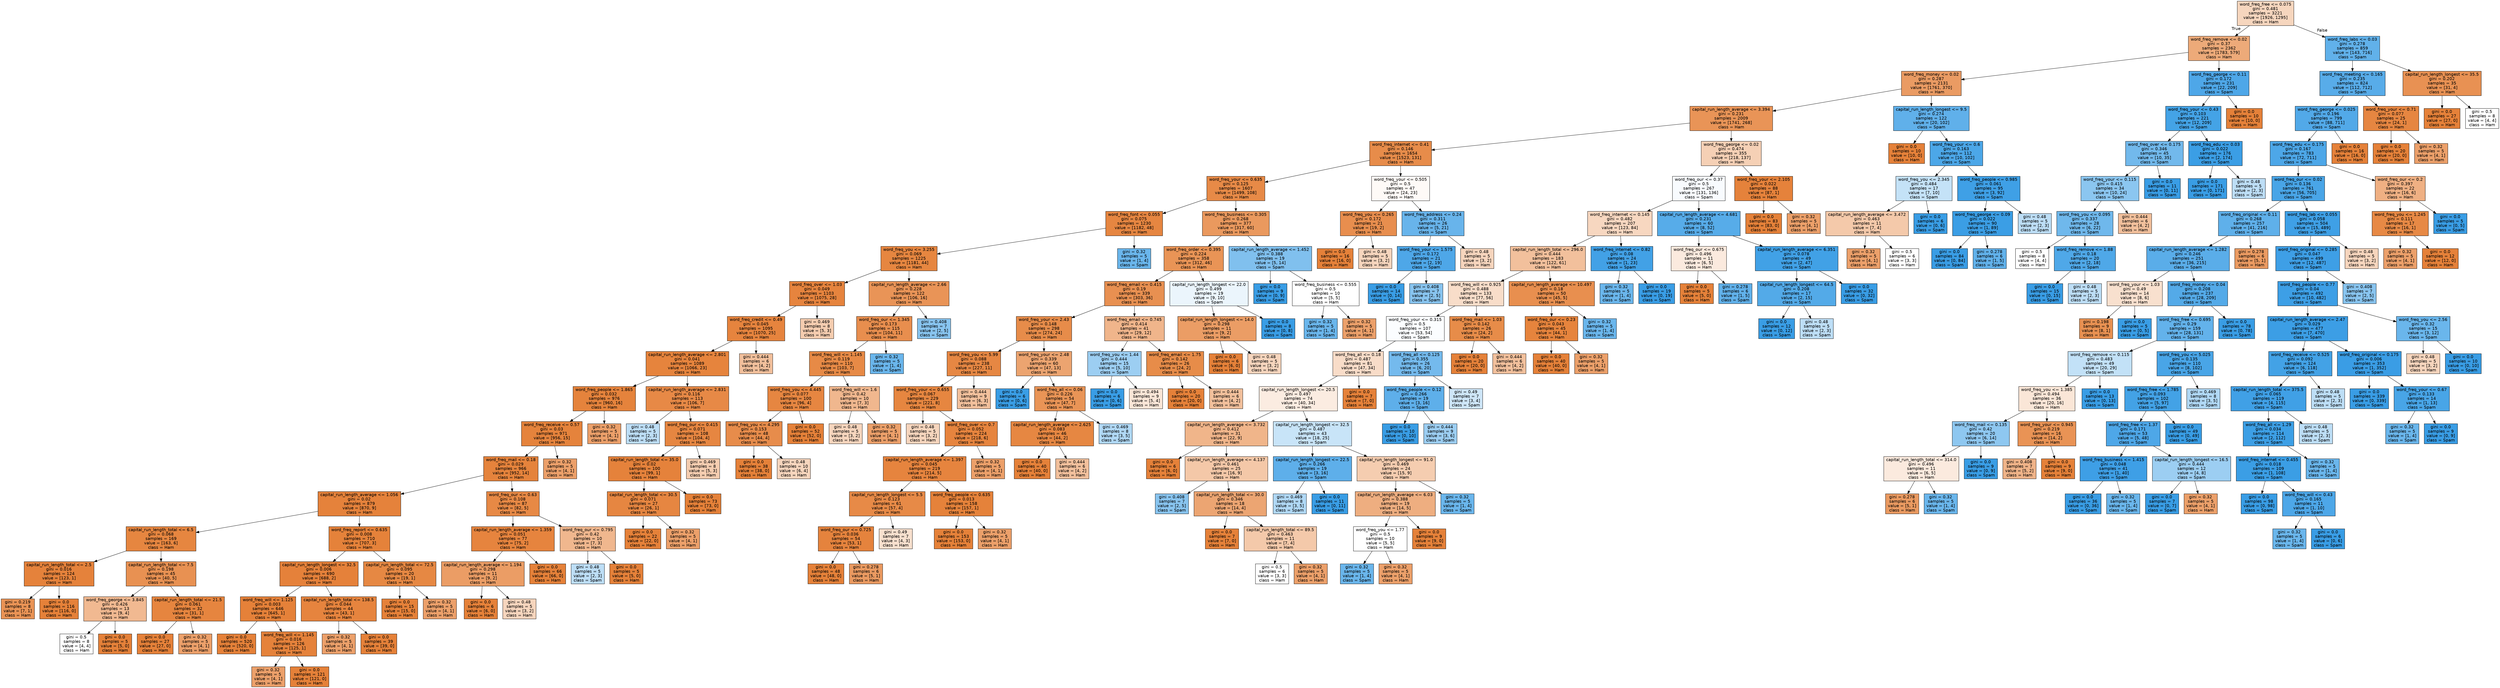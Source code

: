 digraph Tree {
node [shape=box, style="filled", color="black", fontname="helvetica"] ;
edge [fontname="helvetica"] ;
0 [label="word_freq_free <= 0.075\ngini = 0.481\nsamples = 3221\nvalue = [1926, 1295]\nclass = Ham", fillcolor="#f6d6be"] ;
1 [label="word_freq_remove <= 0.02\ngini = 0.37\nsamples = 2362\nvalue = [1783, 579]\nclass = Ham", fillcolor="#edaa79"] ;
0 -> 1 [labeldistance=2.5, labelangle=45, headlabel="True"] ;
2 [label="word_freq_money <= 0.02\ngini = 0.287\nsamples = 2131\nvalue = [1761, 370]\nclass = Ham", fillcolor="#ea9b63"] ;
1 -> 2 ;
3 [label="capital_run_length_average <= 3.394\ngini = 0.231\nsamples = 2009\nvalue = [1741, 268]\nclass = Ham", fillcolor="#e99457"] ;
2 -> 3 ;
4 [label="word_freq_internet <= 0.41\ngini = 0.146\nsamples = 1654\nvalue = [1523, 131]\nclass = Ham", fillcolor="#e78c4a"] ;
3 -> 4 ;
5 [label="word_freq_your <= 0.635\ngini = 0.125\nsamples = 1607\nvalue = [1499, 108]\nclass = Ham", fillcolor="#e78a47"] ;
4 -> 5 ;
6 [label="word_freq_font <= 0.055\ngini = 0.075\nsamples = 1230\nvalue = [1182, 48]\nclass = Ham", fillcolor="#e68641"] ;
5 -> 6 ;
7 [label="word_freq_you <= 3.255\ngini = 0.069\nsamples = 1225\nvalue = [1181, 44]\nclass = Ham", fillcolor="#e68640"] ;
6 -> 7 ;
8 [label="word_freq_over <= 1.03\ngini = 0.049\nsamples = 1103\nvalue = [1075, 28]\nclass = Ham", fillcolor="#e6843e"] ;
7 -> 8 ;
9 [label="word_freq_credit <= 0.49\ngini = 0.045\nsamples = 1095\nvalue = [1070, 25]\nclass = Ham", fillcolor="#e6843e"] ;
8 -> 9 ;
10 [label="capital_run_length_average <= 2.801\ngini = 0.041\nsamples = 1089\nvalue = [1066, 23]\nclass = Ham", fillcolor="#e6843d"] ;
9 -> 10 ;
11 [label="word_freq_people <= 1.865\ngini = 0.032\nsamples = 976\nvalue = [960, 16]\nclass = Ham", fillcolor="#e5833c"] ;
10 -> 11 ;
12 [label="word_freq_receive <= 0.57\ngini = 0.03\nsamples = 971\nvalue = [956, 15]\nclass = Ham", fillcolor="#e5833c"] ;
11 -> 12 ;
13 [label="word_freq_mail <= 0.18\ngini = 0.029\nsamples = 966\nvalue = [952, 14]\nclass = Ham", fillcolor="#e5833c"] ;
12 -> 13 ;
14 [label="capital_run_length_average <= 1.056\ngini = 0.02\nsamples = 879\nvalue = [870, 9]\nclass = Ham", fillcolor="#e5823b"] ;
13 -> 14 ;
15 [label="capital_run_length_total <= 6.5\ngini = 0.068\nsamples = 169\nvalue = [163, 6]\nclass = Ham", fillcolor="#e68640"] ;
14 -> 15 ;
16 [label="capital_run_length_total <= 2.5\ngini = 0.016\nsamples = 124\nvalue = [123, 1]\nclass = Ham", fillcolor="#e5823b"] ;
15 -> 16 ;
17 [label="gini = 0.219\nsamples = 8\nvalue = [7, 1]\nclass = Ham", fillcolor="#e99355"] ;
16 -> 17 ;
18 [label="gini = 0.0\nsamples = 116\nvalue = [116, 0]\nclass = Ham", fillcolor="#e58139"] ;
16 -> 18 ;
19 [label="capital_run_length_total <= 7.5\ngini = 0.198\nsamples = 45\nvalue = [40, 5]\nclass = Ham", fillcolor="#e89152"] ;
15 -> 19 ;
20 [label="word_freq_george <= 3.845\ngini = 0.426\nsamples = 13\nvalue = [9, 4]\nclass = Ham", fillcolor="#f1b991"] ;
19 -> 20 ;
21 [label="gini = 0.5\nsamples = 8\nvalue = [4, 4]\nclass = Ham", fillcolor="#ffffff"] ;
20 -> 21 ;
22 [label="gini = 0.0\nsamples = 5\nvalue = [5, 0]\nclass = Ham", fillcolor="#e58139"] ;
20 -> 22 ;
23 [label="capital_run_length_total <= 21.5\ngini = 0.061\nsamples = 32\nvalue = [31, 1]\nclass = Ham", fillcolor="#e6853f"] ;
19 -> 23 ;
24 [label="gini = 0.0\nsamples = 27\nvalue = [27, 0]\nclass = Ham", fillcolor="#e58139"] ;
23 -> 24 ;
25 [label="gini = 0.32\nsamples = 5\nvalue = [4, 1]\nclass = Ham", fillcolor="#eca06a"] ;
23 -> 25 ;
26 [label="word_freq_report <= 0.635\ngini = 0.008\nsamples = 710\nvalue = [707, 3]\nclass = Ham", fillcolor="#e5823a"] ;
14 -> 26 ;
27 [label="capital_run_length_longest <= 32.5\ngini = 0.006\nsamples = 690\nvalue = [688, 2]\nclass = Ham", fillcolor="#e5813a"] ;
26 -> 27 ;
28 [label="word_freq_will <= 1.125\ngini = 0.003\nsamples = 646\nvalue = [645, 1]\nclass = Ham", fillcolor="#e58139"] ;
27 -> 28 ;
29 [label="gini = 0.0\nsamples = 520\nvalue = [520, 0]\nclass = Ham", fillcolor="#e58139"] ;
28 -> 29 ;
30 [label="word_freq_will <= 1.145\ngini = 0.016\nsamples = 126\nvalue = [125, 1]\nclass = Ham", fillcolor="#e5823b"] ;
28 -> 30 ;
31 [label="gini = 0.32\nsamples = 5\nvalue = [4, 1]\nclass = Ham", fillcolor="#eca06a"] ;
30 -> 31 ;
32 [label="gini = 0.0\nsamples = 121\nvalue = [121, 0]\nclass = Ham", fillcolor="#e58139"] ;
30 -> 32 ;
33 [label="capital_run_length_total <= 138.5\ngini = 0.044\nsamples = 44\nvalue = [43, 1]\nclass = Ham", fillcolor="#e6843e"] ;
27 -> 33 ;
34 [label="gini = 0.32\nsamples = 5\nvalue = [4, 1]\nclass = Ham", fillcolor="#eca06a"] ;
33 -> 34 ;
35 [label="gini = 0.0\nsamples = 39\nvalue = [39, 0]\nclass = Ham", fillcolor="#e58139"] ;
33 -> 35 ;
36 [label="capital_run_length_total <= 72.5\ngini = 0.095\nsamples = 20\nvalue = [19, 1]\nclass = Ham", fillcolor="#e68843"] ;
26 -> 36 ;
37 [label="gini = 0.0\nsamples = 15\nvalue = [15, 0]\nclass = Ham", fillcolor="#e58139"] ;
36 -> 37 ;
38 [label="gini = 0.32\nsamples = 5\nvalue = [4, 1]\nclass = Ham", fillcolor="#eca06a"] ;
36 -> 38 ;
39 [label="word_freq_our <= 0.63\ngini = 0.108\nsamples = 87\nvalue = [82, 5]\nclass = Ham", fillcolor="#e78945"] ;
13 -> 39 ;
40 [label="capital_run_length_average <= 1.359\ngini = 0.051\nsamples = 77\nvalue = [75, 2]\nclass = Ham", fillcolor="#e6843e"] ;
39 -> 40 ;
41 [label="capital_run_length_average <= 1.194\ngini = 0.298\nsamples = 11\nvalue = [9, 2]\nclass = Ham", fillcolor="#eb9d65"] ;
40 -> 41 ;
42 [label="gini = 0.0\nsamples = 6\nvalue = [6, 0]\nclass = Ham", fillcolor="#e58139"] ;
41 -> 42 ;
43 [label="gini = 0.48\nsamples = 5\nvalue = [3, 2]\nclass = Ham", fillcolor="#f6d5bd"] ;
41 -> 43 ;
44 [label="gini = 0.0\nsamples = 66\nvalue = [66, 0]\nclass = Ham", fillcolor="#e58139"] ;
40 -> 44 ;
45 [label="word_freq_our <= 0.795\ngini = 0.42\nsamples = 10\nvalue = [7, 3]\nclass = Ham", fillcolor="#f0b78e"] ;
39 -> 45 ;
46 [label="gini = 0.48\nsamples = 5\nvalue = [2, 3]\nclass = Spam", fillcolor="#bddef6"] ;
45 -> 46 ;
47 [label="gini = 0.0\nsamples = 5\nvalue = [5, 0]\nclass = Ham", fillcolor="#e58139"] ;
45 -> 47 ;
48 [label="gini = 0.32\nsamples = 5\nvalue = [4, 1]\nclass = Ham", fillcolor="#eca06a"] ;
12 -> 48 ;
49 [label="gini = 0.32\nsamples = 5\nvalue = [4, 1]\nclass = Ham", fillcolor="#eca06a"] ;
11 -> 49 ;
50 [label="capital_run_length_average <= 2.831\ngini = 0.116\nsamples = 113\nvalue = [106, 7]\nclass = Ham", fillcolor="#e78946"] ;
10 -> 50 ;
51 [label="gini = 0.48\nsamples = 5\nvalue = [2, 3]\nclass = Spam", fillcolor="#bddef6"] ;
50 -> 51 ;
52 [label="word_freq_our <= 0.415\ngini = 0.071\nsamples = 108\nvalue = [104, 4]\nclass = Ham", fillcolor="#e68641"] ;
50 -> 52 ;
53 [label="capital_run_length_total <= 35.0\ngini = 0.02\nsamples = 100\nvalue = [99, 1]\nclass = Ham", fillcolor="#e5823b"] ;
52 -> 53 ;
54 [label="capital_run_length_total <= 30.5\ngini = 0.071\nsamples = 27\nvalue = [26, 1]\nclass = Ham", fillcolor="#e68641"] ;
53 -> 54 ;
55 [label="gini = 0.0\nsamples = 22\nvalue = [22, 0]\nclass = Ham", fillcolor="#e58139"] ;
54 -> 55 ;
56 [label="gini = 0.32\nsamples = 5\nvalue = [4, 1]\nclass = Ham", fillcolor="#eca06a"] ;
54 -> 56 ;
57 [label="gini = 0.0\nsamples = 73\nvalue = [73, 0]\nclass = Ham", fillcolor="#e58139"] ;
53 -> 57 ;
58 [label="gini = 0.469\nsamples = 8\nvalue = [5, 3]\nclass = Ham", fillcolor="#f5cdb0"] ;
52 -> 58 ;
59 [label="gini = 0.444\nsamples = 6\nvalue = [4, 2]\nclass = Ham", fillcolor="#f2c09c"] ;
9 -> 59 ;
60 [label="gini = 0.469\nsamples = 8\nvalue = [5, 3]\nclass = Ham", fillcolor="#f5cdb0"] ;
8 -> 60 ;
61 [label="capital_run_length_average <= 2.66\ngini = 0.228\nsamples = 122\nvalue = [106, 16]\nclass = Ham", fillcolor="#e99457"] ;
7 -> 61 ;
62 [label="word_freq_our <= 1.345\ngini = 0.173\nsamples = 115\nvalue = [104, 11]\nclass = Ham", fillcolor="#e88e4e"] ;
61 -> 62 ;
63 [label="word_freq_will <= 1.145\ngini = 0.119\nsamples = 110\nvalue = [103, 7]\nclass = Ham", fillcolor="#e78a46"] ;
62 -> 63 ;
64 [label="word_freq_you <= 4.445\ngini = 0.077\nsamples = 100\nvalue = [96, 4]\nclass = Ham", fillcolor="#e68641"] ;
63 -> 64 ;
65 [label="word_freq_you <= 4.295\ngini = 0.153\nsamples = 48\nvalue = [44, 4]\nclass = Ham", fillcolor="#e78c4b"] ;
64 -> 65 ;
66 [label="gini = 0.0\nsamples = 38\nvalue = [38, 0]\nclass = Ham", fillcolor="#e58139"] ;
65 -> 66 ;
67 [label="gini = 0.48\nsamples = 10\nvalue = [6, 4]\nclass = Ham", fillcolor="#f6d5bd"] ;
65 -> 67 ;
68 [label="gini = 0.0\nsamples = 52\nvalue = [52, 0]\nclass = Ham", fillcolor="#e58139"] ;
64 -> 68 ;
69 [label="word_freq_will <= 1.6\ngini = 0.42\nsamples = 10\nvalue = [7, 3]\nclass = Ham", fillcolor="#f0b78e"] ;
63 -> 69 ;
70 [label="gini = 0.48\nsamples = 5\nvalue = [3, 2]\nclass = Ham", fillcolor="#f6d5bd"] ;
69 -> 70 ;
71 [label="gini = 0.32\nsamples = 5\nvalue = [4, 1]\nclass = Ham", fillcolor="#eca06a"] ;
69 -> 71 ;
72 [label="gini = 0.32\nsamples = 5\nvalue = [1, 4]\nclass = Spam", fillcolor="#6ab6ec"] ;
62 -> 72 ;
73 [label="gini = 0.408\nsamples = 7\nvalue = [2, 5]\nclass = Spam", fillcolor="#88c4ef"] ;
61 -> 73 ;
74 [label="gini = 0.32\nsamples = 5\nvalue = [1, 4]\nclass = Spam", fillcolor="#6ab6ec"] ;
6 -> 74 ;
75 [label="word_freq_business <= 0.305\ngini = 0.268\nsamples = 377\nvalue = [317, 60]\nclass = Ham", fillcolor="#ea995e"] ;
5 -> 75 ;
76 [label="word_freq_order <= 0.395\ngini = 0.224\nsamples = 358\nvalue = [312, 46]\nclass = Ham", fillcolor="#e99456"] ;
75 -> 76 ;
77 [label="word_freq_email <= 0.415\ngini = 0.19\nsamples = 339\nvalue = [303, 36]\nclass = Ham", fillcolor="#e89051"] ;
76 -> 77 ;
78 [label="word_freq_your <= 2.43\ngini = 0.148\nsamples = 298\nvalue = [274, 24]\nclass = Ham", fillcolor="#e78c4a"] ;
77 -> 78 ;
79 [label="word_freq_you <= 5.99\ngini = 0.088\nsamples = 238\nvalue = [227, 11]\nclass = Ham", fillcolor="#e68743"] ;
78 -> 79 ;
80 [label="word_freq_your <= 0.655\ngini = 0.067\nsamples = 229\nvalue = [221, 8]\nclass = Ham", fillcolor="#e68640"] ;
79 -> 80 ;
81 [label="gini = 0.48\nsamples = 5\nvalue = [3, 2]\nclass = Ham", fillcolor="#f6d5bd"] ;
80 -> 81 ;
82 [label="word_freq_over <= 0.7\ngini = 0.052\nsamples = 224\nvalue = [218, 6]\nclass = Ham", fillcolor="#e6843e"] ;
80 -> 82 ;
83 [label="capital_run_length_average <= 1.397\ngini = 0.045\nsamples = 219\nvalue = [214, 5]\nclass = Ham", fillcolor="#e6843e"] ;
82 -> 83 ;
84 [label="capital_run_length_longest <= 5.5\ngini = 0.123\nsamples = 61\nvalue = [57, 4]\nclass = Ham", fillcolor="#e78a47"] ;
83 -> 84 ;
85 [label="word_freq_our <= 0.725\ngini = 0.036\nsamples = 54\nvalue = [53, 1]\nclass = Ham", fillcolor="#e5833d"] ;
84 -> 85 ;
86 [label="gini = 0.0\nsamples = 48\nvalue = [48, 0]\nclass = Ham", fillcolor="#e58139"] ;
85 -> 86 ;
87 [label="gini = 0.278\nsamples = 6\nvalue = [5, 1]\nclass = Ham", fillcolor="#ea9a61"] ;
85 -> 87 ;
88 [label="gini = 0.49\nsamples = 7\nvalue = [4, 3]\nclass = Ham", fillcolor="#f8e0ce"] ;
84 -> 88 ;
89 [label="word_freq_people <= 0.635\ngini = 0.013\nsamples = 158\nvalue = [157, 1]\nclass = Ham", fillcolor="#e5823a"] ;
83 -> 89 ;
90 [label="gini = 0.0\nsamples = 153\nvalue = [153, 0]\nclass = Ham", fillcolor="#e58139"] ;
89 -> 90 ;
91 [label="gini = 0.32\nsamples = 5\nvalue = [4, 1]\nclass = Ham", fillcolor="#eca06a"] ;
89 -> 91 ;
92 [label="gini = 0.32\nsamples = 5\nvalue = [4, 1]\nclass = Ham", fillcolor="#eca06a"] ;
82 -> 92 ;
93 [label="gini = 0.444\nsamples = 9\nvalue = [6, 3]\nclass = Ham", fillcolor="#f2c09c"] ;
79 -> 93 ;
94 [label="word_freq_your <= 2.48\ngini = 0.339\nsamples = 60\nvalue = [47, 13]\nclass = Ham", fillcolor="#eca470"] ;
78 -> 94 ;
95 [label="gini = 0.0\nsamples = 6\nvalue = [0, 6]\nclass = Spam", fillcolor="#399de5"] ;
94 -> 95 ;
96 [label="word_freq_all <= 0.06\ngini = 0.226\nsamples = 54\nvalue = [47, 7]\nclass = Ham", fillcolor="#e99456"] ;
94 -> 96 ;
97 [label="capital_run_length_average <= 2.625\ngini = 0.083\nsamples = 46\nvalue = [44, 2]\nclass = Ham", fillcolor="#e68742"] ;
96 -> 97 ;
98 [label="gini = 0.0\nsamples = 40\nvalue = [40, 0]\nclass = Ham", fillcolor="#e58139"] ;
97 -> 98 ;
99 [label="gini = 0.444\nsamples = 6\nvalue = [4, 2]\nclass = Ham", fillcolor="#f2c09c"] ;
97 -> 99 ;
100 [label="gini = 0.469\nsamples = 8\nvalue = [3, 5]\nclass = Spam", fillcolor="#b0d8f5"] ;
96 -> 100 ;
101 [label="word_freq_email <= 0.745\ngini = 0.414\nsamples = 41\nvalue = [29, 12]\nclass = Ham", fillcolor="#f0b58b"] ;
77 -> 101 ;
102 [label="word_freq_you <= 1.44\ngini = 0.444\nsamples = 15\nvalue = [5, 10]\nclass = Spam", fillcolor="#9ccef2"] ;
101 -> 102 ;
103 [label="gini = 0.0\nsamples = 6\nvalue = [0, 6]\nclass = Spam", fillcolor="#399de5"] ;
102 -> 103 ;
104 [label="gini = 0.494\nsamples = 9\nvalue = [5, 4]\nclass = Ham", fillcolor="#fae6d7"] ;
102 -> 104 ;
105 [label="word_freq_email <= 1.75\ngini = 0.142\nsamples = 26\nvalue = [24, 2]\nclass = Ham", fillcolor="#e78c49"] ;
101 -> 105 ;
106 [label="gini = 0.0\nsamples = 20\nvalue = [20, 0]\nclass = Ham", fillcolor="#e58139"] ;
105 -> 106 ;
107 [label="gini = 0.444\nsamples = 6\nvalue = [4, 2]\nclass = Ham", fillcolor="#f2c09c"] ;
105 -> 107 ;
108 [label="capital_run_length_longest <= 22.0\ngini = 0.499\nsamples = 19\nvalue = [9, 10]\nclass = Spam", fillcolor="#ebf5fc"] ;
76 -> 108 ;
109 [label="capital_run_length_longest <= 14.0\ngini = 0.298\nsamples = 11\nvalue = [9, 2]\nclass = Ham", fillcolor="#eb9d65"] ;
108 -> 109 ;
110 [label="gini = 0.0\nsamples = 6\nvalue = [6, 0]\nclass = Ham", fillcolor="#e58139"] ;
109 -> 110 ;
111 [label="gini = 0.48\nsamples = 5\nvalue = [3, 2]\nclass = Ham", fillcolor="#f6d5bd"] ;
109 -> 111 ;
112 [label="gini = 0.0\nsamples = 8\nvalue = [0, 8]\nclass = Spam", fillcolor="#399de5"] ;
108 -> 112 ;
113 [label="capital_run_length_average <= 1.452\ngini = 0.388\nsamples = 19\nvalue = [5, 14]\nclass = Spam", fillcolor="#80c0ee"] ;
75 -> 113 ;
114 [label="gini = 0.0\nsamples = 9\nvalue = [0, 9]\nclass = Spam", fillcolor="#399de5"] ;
113 -> 114 ;
115 [label="word_freq_business <= 0.555\ngini = 0.5\nsamples = 10\nvalue = [5, 5]\nclass = Ham", fillcolor="#ffffff"] ;
113 -> 115 ;
116 [label="gini = 0.32\nsamples = 5\nvalue = [1, 4]\nclass = Spam", fillcolor="#6ab6ec"] ;
115 -> 116 ;
117 [label="gini = 0.32\nsamples = 5\nvalue = [4, 1]\nclass = Ham", fillcolor="#eca06a"] ;
115 -> 117 ;
118 [label="word_freq_your <= 0.505\ngini = 0.5\nsamples = 47\nvalue = [24, 23]\nclass = Ham", fillcolor="#fefaf7"] ;
4 -> 118 ;
119 [label="word_freq_you <= 0.265\ngini = 0.172\nsamples = 21\nvalue = [19, 2]\nclass = Ham", fillcolor="#e88e4e"] ;
118 -> 119 ;
120 [label="gini = 0.0\nsamples = 16\nvalue = [16, 0]\nclass = Ham", fillcolor="#e58139"] ;
119 -> 120 ;
121 [label="gini = 0.48\nsamples = 5\nvalue = [3, 2]\nclass = Ham", fillcolor="#f6d5bd"] ;
119 -> 121 ;
122 [label="word_freq_address <= 0.24\ngini = 0.311\nsamples = 26\nvalue = [5, 21]\nclass = Spam", fillcolor="#68b4eb"] ;
118 -> 122 ;
123 [label="word_freq_your <= 1.575\ngini = 0.172\nsamples = 21\nvalue = [2, 19]\nclass = Spam", fillcolor="#4ea7e8"] ;
122 -> 123 ;
124 [label="gini = 0.0\nsamples = 14\nvalue = [0, 14]\nclass = Spam", fillcolor="#399de5"] ;
123 -> 124 ;
125 [label="gini = 0.408\nsamples = 7\nvalue = [2, 5]\nclass = Spam", fillcolor="#88c4ef"] ;
123 -> 125 ;
126 [label="gini = 0.48\nsamples = 5\nvalue = [3, 2]\nclass = Ham", fillcolor="#f6d5bd"] ;
122 -> 126 ;
127 [label="word_freq_george <= 0.02\ngini = 0.474\nsamples = 355\nvalue = [218, 137]\nclass = Ham", fillcolor="#f5d0b5"] ;
3 -> 127 ;
128 [label="word_freq_our <= 0.37\ngini = 0.5\nsamples = 267\nvalue = [131, 136]\nclass = Spam", fillcolor="#f8fbfe"] ;
127 -> 128 ;
129 [label="word_freq_internet <= 0.145\ngini = 0.482\nsamples = 207\nvalue = [123, 84]\nclass = Ham", fillcolor="#f7d7c0"] ;
128 -> 129 ;
130 [label="capital_run_length_total <= 296.0\ngini = 0.444\nsamples = 183\nvalue = [122, 61]\nclass = Ham", fillcolor="#f2c09c"] ;
129 -> 130 ;
131 [label="word_freq_will <= 0.925\ngini = 0.488\nsamples = 133\nvalue = [77, 56]\nclass = Ham", fillcolor="#f8ddc9"] ;
130 -> 131 ;
132 [label="word_freq_your <= 0.315\ngini = 0.5\nsamples = 107\nvalue = [53, 54]\nclass = Spam", fillcolor="#fbfdff"] ;
131 -> 132 ;
133 [label="word_freq_all <= 0.18\ngini = 0.487\nsamples = 81\nvalue = [47, 34]\nclass = Ham", fillcolor="#f8dcc8"] ;
132 -> 133 ;
134 [label="capital_run_length_longest <= 20.5\ngini = 0.497\nsamples = 74\nvalue = [40, 34]\nclass = Ham", fillcolor="#fbece1"] ;
133 -> 134 ;
135 [label="capital_run_length_average <= 3.732\ngini = 0.412\nsamples = 31\nvalue = [22, 9]\nclass = Ham", fillcolor="#f0b58a"] ;
134 -> 135 ;
136 [label="gini = 0.0\nsamples = 6\nvalue = [6, 0]\nclass = Ham", fillcolor="#e58139"] ;
135 -> 136 ;
137 [label="capital_run_length_average <= 4.137\ngini = 0.461\nsamples = 25\nvalue = [16, 9]\nclass = Ham", fillcolor="#f4c8a8"] ;
135 -> 137 ;
138 [label="gini = 0.408\nsamples = 7\nvalue = [2, 5]\nclass = Spam", fillcolor="#88c4ef"] ;
137 -> 138 ;
139 [label="capital_run_length_total <= 30.0\ngini = 0.346\nsamples = 18\nvalue = [14, 4]\nclass = Ham", fillcolor="#eca572"] ;
137 -> 139 ;
140 [label="gini = 0.0\nsamples = 7\nvalue = [7, 0]\nclass = Ham", fillcolor="#e58139"] ;
139 -> 140 ;
141 [label="capital_run_length_total <= 89.5\ngini = 0.463\nsamples = 11\nvalue = [7, 4]\nclass = Ham", fillcolor="#f4c9aa"] ;
139 -> 141 ;
142 [label="gini = 0.5\nsamples = 6\nvalue = [3, 3]\nclass = Ham", fillcolor="#ffffff"] ;
141 -> 142 ;
143 [label="gini = 0.32\nsamples = 5\nvalue = [4, 1]\nclass = Ham", fillcolor="#eca06a"] ;
141 -> 143 ;
144 [label="capital_run_length_longest <= 32.5\ngini = 0.487\nsamples = 43\nvalue = [18, 25]\nclass = Spam", fillcolor="#c8e4f8"] ;
134 -> 144 ;
145 [label="capital_run_length_longest <= 22.5\ngini = 0.266\nsamples = 19\nvalue = [3, 16]\nclass = Spam", fillcolor="#5eafea"] ;
144 -> 145 ;
146 [label="gini = 0.469\nsamples = 8\nvalue = [3, 5]\nclass = Spam", fillcolor="#b0d8f5"] ;
145 -> 146 ;
147 [label="gini = 0.0\nsamples = 11\nvalue = [0, 11]\nclass = Spam", fillcolor="#399de5"] ;
145 -> 147 ;
148 [label="capital_run_length_longest <= 91.0\ngini = 0.469\nsamples = 24\nvalue = [15, 9]\nclass = Ham", fillcolor="#f5cdb0"] ;
144 -> 148 ;
149 [label="capital_run_length_average <= 6.03\ngini = 0.388\nsamples = 19\nvalue = [14, 5]\nclass = Ham", fillcolor="#eeae80"] ;
148 -> 149 ;
150 [label="word_freq_you <= 1.77\ngini = 0.5\nsamples = 10\nvalue = [5, 5]\nclass = Ham", fillcolor="#ffffff"] ;
149 -> 150 ;
151 [label="gini = 0.32\nsamples = 5\nvalue = [1, 4]\nclass = Spam", fillcolor="#6ab6ec"] ;
150 -> 151 ;
152 [label="gini = 0.32\nsamples = 5\nvalue = [4, 1]\nclass = Ham", fillcolor="#eca06a"] ;
150 -> 152 ;
153 [label="gini = 0.0\nsamples = 9\nvalue = [9, 0]\nclass = Ham", fillcolor="#e58139"] ;
149 -> 153 ;
154 [label="gini = 0.32\nsamples = 5\nvalue = [1, 4]\nclass = Spam", fillcolor="#6ab6ec"] ;
148 -> 154 ;
155 [label="gini = 0.0\nsamples = 7\nvalue = [7, 0]\nclass = Ham", fillcolor="#e58139"] ;
133 -> 155 ;
156 [label="word_freq_all <= 0.125\ngini = 0.355\nsamples = 26\nvalue = [6, 20]\nclass = Spam", fillcolor="#74baed"] ;
132 -> 156 ;
157 [label="word_freq_people <= 0.12\ngini = 0.266\nsamples = 19\nvalue = [3, 16]\nclass = Spam", fillcolor="#5eafea"] ;
156 -> 157 ;
158 [label="gini = 0.0\nsamples = 10\nvalue = [0, 10]\nclass = Spam", fillcolor="#399de5"] ;
157 -> 158 ;
159 [label="gini = 0.444\nsamples = 9\nvalue = [3, 6]\nclass = Spam", fillcolor="#9ccef2"] ;
157 -> 159 ;
160 [label="gini = 0.49\nsamples = 7\nvalue = [3, 4]\nclass = Spam", fillcolor="#cee6f8"] ;
156 -> 160 ;
161 [label="word_freq_mail <= 1.03\ngini = 0.142\nsamples = 26\nvalue = [24, 2]\nclass = Ham", fillcolor="#e78c49"] ;
131 -> 161 ;
162 [label="gini = 0.0\nsamples = 20\nvalue = [20, 0]\nclass = Ham", fillcolor="#e58139"] ;
161 -> 162 ;
163 [label="gini = 0.444\nsamples = 6\nvalue = [4, 2]\nclass = Ham", fillcolor="#f2c09c"] ;
161 -> 163 ;
164 [label="capital_run_length_average <= 10.497\ngini = 0.18\nsamples = 50\nvalue = [45, 5]\nclass = Ham", fillcolor="#e88f4f"] ;
130 -> 164 ;
165 [label="word_freq_our <= 0.23\ngini = 0.043\nsamples = 45\nvalue = [44, 1]\nclass = Ham", fillcolor="#e6843d"] ;
164 -> 165 ;
166 [label="gini = 0.0\nsamples = 40\nvalue = [40, 0]\nclass = Ham", fillcolor="#e58139"] ;
165 -> 166 ;
167 [label="gini = 0.32\nsamples = 5\nvalue = [4, 1]\nclass = Ham", fillcolor="#eca06a"] ;
165 -> 167 ;
168 [label="gini = 0.32\nsamples = 5\nvalue = [1, 4]\nclass = Spam", fillcolor="#6ab6ec"] ;
164 -> 168 ;
169 [label="word_freq_internet <= 0.82\ngini = 0.08\nsamples = 24\nvalue = [1, 23]\nclass = Spam", fillcolor="#42a1e6"] ;
129 -> 169 ;
170 [label="gini = 0.32\nsamples = 5\nvalue = [1, 4]\nclass = Spam", fillcolor="#6ab6ec"] ;
169 -> 170 ;
171 [label="gini = 0.0\nsamples = 19\nvalue = [0, 19]\nclass = Spam", fillcolor="#399de5"] ;
169 -> 171 ;
172 [label="capital_run_length_average <= 4.681\ngini = 0.231\nsamples = 60\nvalue = [8, 52]\nclass = Spam", fillcolor="#57ace9"] ;
128 -> 172 ;
173 [label="word_freq_our <= 0.675\ngini = 0.496\nsamples = 11\nvalue = [6, 5]\nclass = Ham", fillcolor="#fbeade"] ;
172 -> 173 ;
174 [label="gini = 0.0\nsamples = 5\nvalue = [5, 0]\nclass = Ham", fillcolor="#e58139"] ;
173 -> 174 ;
175 [label="gini = 0.278\nsamples = 6\nvalue = [1, 5]\nclass = Spam", fillcolor="#61b1ea"] ;
173 -> 175 ;
176 [label="capital_run_length_average <= 6.351\ngini = 0.078\nsamples = 49\nvalue = [2, 47]\nclass = Spam", fillcolor="#41a1e6"] ;
172 -> 176 ;
177 [label="capital_run_length_longest <= 64.5\ngini = 0.208\nsamples = 17\nvalue = [2, 15]\nclass = Spam", fillcolor="#53aae8"] ;
176 -> 177 ;
178 [label="gini = 0.0\nsamples = 12\nvalue = [0, 12]\nclass = Spam", fillcolor="#399de5"] ;
177 -> 178 ;
179 [label="gini = 0.48\nsamples = 5\nvalue = [2, 3]\nclass = Spam", fillcolor="#bddef6"] ;
177 -> 179 ;
180 [label="gini = 0.0\nsamples = 32\nvalue = [0, 32]\nclass = Spam", fillcolor="#399de5"] ;
176 -> 180 ;
181 [label="word_freq_your <= 2.105\ngini = 0.022\nsamples = 88\nvalue = [87, 1]\nclass = Ham", fillcolor="#e5823b"] ;
127 -> 181 ;
182 [label="gini = 0.0\nsamples = 83\nvalue = [83, 0]\nclass = Ham", fillcolor="#e58139"] ;
181 -> 182 ;
183 [label="gini = 0.32\nsamples = 5\nvalue = [4, 1]\nclass = Ham", fillcolor="#eca06a"] ;
181 -> 183 ;
184 [label="capital_run_length_longest <= 9.5\ngini = 0.274\nsamples = 122\nvalue = [20, 102]\nclass = Spam", fillcolor="#60b0ea"] ;
2 -> 184 ;
185 [label="gini = 0.0\nsamples = 10\nvalue = [10, 0]\nclass = Ham", fillcolor="#e58139"] ;
184 -> 185 ;
186 [label="word_freq_your <= 0.6\ngini = 0.163\nsamples = 112\nvalue = [10, 102]\nclass = Spam", fillcolor="#4ca7e8"] ;
184 -> 186 ;
187 [label="word_freq_you <= 2.345\ngini = 0.484\nsamples = 17\nvalue = [7, 10]\nclass = Spam", fillcolor="#c4e2f7"] ;
186 -> 187 ;
188 [label="capital_run_length_average <= 3.472\ngini = 0.463\nsamples = 11\nvalue = [7, 4]\nclass = Ham", fillcolor="#f4c9aa"] ;
187 -> 188 ;
189 [label="gini = 0.32\nsamples = 5\nvalue = [4, 1]\nclass = Ham", fillcolor="#eca06a"] ;
188 -> 189 ;
190 [label="gini = 0.5\nsamples = 6\nvalue = [3, 3]\nclass = Ham", fillcolor="#ffffff"] ;
188 -> 190 ;
191 [label="gini = 0.0\nsamples = 6\nvalue = [0, 6]\nclass = Spam", fillcolor="#399de5"] ;
187 -> 191 ;
192 [label="word_freq_people <= 0.985\ngini = 0.061\nsamples = 95\nvalue = [3, 92]\nclass = Spam", fillcolor="#3fa0e6"] ;
186 -> 192 ;
193 [label="word_freq_george <= 0.09\ngini = 0.022\nsamples = 90\nvalue = [1, 89]\nclass = Spam", fillcolor="#3b9ee5"] ;
192 -> 193 ;
194 [label="gini = 0.0\nsamples = 84\nvalue = [0, 84]\nclass = Spam", fillcolor="#399de5"] ;
193 -> 194 ;
195 [label="gini = 0.278\nsamples = 6\nvalue = [1, 5]\nclass = Spam", fillcolor="#61b1ea"] ;
193 -> 195 ;
196 [label="gini = 0.48\nsamples = 5\nvalue = [2, 3]\nclass = Spam", fillcolor="#bddef6"] ;
192 -> 196 ;
197 [label="word_freq_george <= 0.11\ngini = 0.172\nsamples = 231\nvalue = [22, 209]\nclass = Spam", fillcolor="#4ea7e8"] ;
1 -> 197 ;
198 [label="word_freq_your <= 0.43\ngini = 0.103\nsamples = 221\nvalue = [12, 209]\nclass = Spam", fillcolor="#44a3e6"] ;
197 -> 198 ;
199 [label="word_freq_over <= 0.175\ngini = 0.346\nsamples = 45\nvalue = [10, 35]\nclass = Spam", fillcolor="#72b9ec"] ;
198 -> 199 ;
200 [label="word_freq_your <= 0.115\ngini = 0.415\nsamples = 34\nvalue = [10, 24]\nclass = Spam", fillcolor="#8bc6f0"] ;
199 -> 200 ;
201 [label="word_freq_you <= 0.095\ngini = 0.337\nsamples = 28\nvalue = [6, 22]\nclass = Spam", fillcolor="#6fb8ec"] ;
200 -> 201 ;
202 [label="gini = 0.5\nsamples = 8\nvalue = [4, 4]\nclass = Ham", fillcolor="#ffffff"] ;
201 -> 202 ;
203 [label="word_freq_remove <= 1.88\ngini = 0.18\nsamples = 20\nvalue = [2, 18]\nclass = Spam", fillcolor="#4fa8e8"] ;
201 -> 203 ;
204 [label="gini = 0.0\nsamples = 15\nvalue = [0, 15]\nclass = Spam", fillcolor="#399de5"] ;
203 -> 204 ;
205 [label="gini = 0.48\nsamples = 5\nvalue = [2, 3]\nclass = Spam", fillcolor="#bddef6"] ;
203 -> 205 ;
206 [label="gini = 0.444\nsamples = 6\nvalue = [4, 2]\nclass = Ham", fillcolor="#f2c09c"] ;
200 -> 206 ;
207 [label="gini = 0.0\nsamples = 11\nvalue = [0, 11]\nclass = Spam", fillcolor="#399de5"] ;
199 -> 207 ;
208 [label="word_freq_edu <= 0.03\ngini = 0.022\nsamples = 176\nvalue = [2, 174]\nclass = Spam", fillcolor="#3b9ee5"] ;
198 -> 208 ;
209 [label="gini = 0.0\nsamples = 171\nvalue = [0, 171]\nclass = Spam", fillcolor="#399de5"] ;
208 -> 209 ;
210 [label="gini = 0.48\nsamples = 5\nvalue = [2, 3]\nclass = Spam", fillcolor="#bddef6"] ;
208 -> 210 ;
211 [label="gini = 0.0\nsamples = 10\nvalue = [10, 0]\nclass = Ham", fillcolor="#e58139"] ;
197 -> 211 ;
212 [label="word_freq_labs <= 0.03\ngini = 0.278\nsamples = 859\nvalue = [143, 716]\nclass = Spam", fillcolor="#61b1ea"] ;
0 -> 212 [labeldistance=2.5, labelangle=-45, headlabel="False"] ;
213 [label="word_freq_meeting <= 0.165\ngini = 0.235\nsamples = 824\nvalue = [112, 712]\nclass = Spam", fillcolor="#58ace9"] ;
212 -> 213 ;
214 [label="word_freq_george <= 0.025\ngini = 0.196\nsamples = 799\nvalue = [88, 711]\nclass = Spam", fillcolor="#52a9e8"] ;
213 -> 214 ;
215 [label="word_freq_edu <= 0.175\ngini = 0.167\nsamples = 783\nvalue = [72, 711]\nclass = Spam", fillcolor="#4da7e8"] ;
214 -> 215 ;
216 [label="word_freq_our <= 0.02\ngini = 0.136\nsamples = 761\nvalue = [56, 705]\nclass = Spam", fillcolor="#49a5e7"] ;
215 -> 216 ;
217 [label="word_freq_original <= 0.11\ngini = 0.268\nsamples = 257\nvalue = [41, 216]\nclass = Spam", fillcolor="#5fb0ea"] ;
216 -> 217 ;
218 [label="capital_run_length_average <= 1.282\ngini = 0.246\nsamples = 251\nvalue = [36, 215]\nclass = Spam", fillcolor="#5aade9"] ;
217 -> 218 ;
219 [label="word_freq_your <= 1.03\ngini = 0.49\nsamples = 14\nvalue = [8, 6]\nclass = Ham", fillcolor="#f8e0ce"] ;
218 -> 219 ;
220 [label="gini = 0.198\nsamples = 9\nvalue = [8, 1]\nclass = Ham", fillcolor="#e89152"] ;
219 -> 220 ;
221 [label="gini = 0.0\nsamples = 5\nvalue = [0, 5]\nclass = Spam", fillcolor="#399de5"] ;
219 -> 221 ;
222 [label="word_freq_money <= 0.04\ngini = 0.208\nsamples = 237\nvalue = [28, 209]\nclass = Spam", fillcolor="#54aae8"] ;
218 -> 222 ;
223 [label="word_freq_free <= 0.695\ngini = 0.29\nsamples = 159\nvalue = [28, 131]\nclass = Spam", fillcolor="#63b2eb"] ;
222 -> 223 ;
224 [label="word_freq_remove <= 0.115\ngini = 0.483\nsamples = 49\nvalue = [20, 29]\nclass = Spam", fillcolor="#c2e1f7"] ;
223 -> 224 ;
225 [label="word_freq_you <= 1.385\ngini = 0.494\nsamples = 36\nvalue = [20, 16]\nclass = Ham", fillcolor="#fae6d7"] ;
224 -> 225 ;
226 [label="word_freq_mail <= 0.135\ngini = 0.42\nsamples = 20\nvalue = [6, 14]\nclass = Spam", fillcolor="#8ec7f0"] ;
225 -> 226 ;
227 [label="capital_run_length_total <= 314.0\ngini = 0.496\nsamples = 11\nvalue = [6, 5]\nclass = Ham", fillcolor="#fbeade"] ;
226 -> 227 ;
228 [label="gini = 0.278\nsamples = 6\nvalue = [5, 1]\nclass = Ham", fillcolor="#ea9a61"] ;
227 -> 228 ;
229 [label="gini = 0.32\nsamples = 5\nvalue = [1, 4]\nclass = Spam", fillcolor="#6ab6ec"] ;
227 -> 229 ;
230 [label="gini = 0.0\nsamples = 9\nvalue = [0, 9]\nclass = Spam", fillcolor="#399de5"] ;
226 -> 230 ;
231 [label="word_freq_your <= 0.945\ngini = 0.219\nsamples = 16\nvalue = [14, 2]\nclass = Ham", fillcolor="#e99355"] ;
225 -> 231 ;
232 [label="gini = 0.408\nsamples = 7\nvalue = [5, 2]\nclass = Ham", fillcolor="#efb388"] ;
231 -> 232 ;
233 [label="gini = 0.0\nsamples = 9\nvalue = [9, 0]\nclass = Ham", fillcolor="#e58139"] ;
231 -> 233 ;
234 [label="gini = 0.0\nsamples = 13\nvalue = [0, 13]\nclass = Spam", fillcolor="#399de5"] ;
224 -> 234 ;
235 [label="word_freq_you <= 5.025\ngini = 0.135\nsamples = 110\nvalue = [8, 102]\nclass = Spam", fillcolor="#49a5e7"] ;
223 -> 235 ;
236 [label="word_freq_free <= 1.785\ngini = 0.093\nsamples = 102\nvalue = [5, 97]\nclass = Spam", fillcolor="#43a2e6"] ;
235 -> 236 ;
237 [label="word_freq_free <= 1.37\ngini = 0.171\nsamples = 53\nvalue = [5, 48]\nclass = Spam", fillcolor="#4ea7e8"] ;
236 -> 237 ;
238 [label="word_freq_business <= 1.415\ngini = 0.048\nsamples = 41\nvalue = [1, 40]\nclass = Spam", fillcolor="#3e9fe6"] ;
237 -> 238 ;
239 [label="gini = 0.0\nsamples = 36\nvalue = [0, 36]\nclass = Spam", fillcolor="#399de5"] ;
238 -> 239 ;
240 [label="gini = 0.32\nsamples = 5\nvalue = [1, 4]\nclass = Spam", fillcolor="#6ab6ec"] ;
238 -> 240 ;
241 [label="capital_run_length_longest <= 16.5\ngini = 0.444\nsamples = 12\nvalue = [4, 8]\nclass = Spam", fillcolor="#9ccef2"] ;
237 -> 241 ;
242 [label="gini = 0.0\nsamples = 7\nvalue = [0, 7]\nclass = Spam", fillcolor="#399de5"] ;
241 -> 242 ;
243 [label="gini = 0.32\nsamples = 5\nvalue = [4, 1]\nclass = Ham", fillcolor="#eca06a"] ;
241 -> 243 ;
244 [label="gini = 0.0\nsamples = 49\nvalue = [0, 49]\nclass = Spam", fillcolor="#399de5"] ;
236 -> 244 ;
245 [label="gini = 0.469\nsamples = 8\nvalue = [3, 5]\nclass = Spam", fillcolor="#b0d8f5"] ;
235 -> 245 ;
246 [label="gini = 0.0\nsamples = 78\nvalue = [0, 78]\nclass = Spam", fillcolor="#399de5"] ;
222 -> 246 ;
247 [label="gini = 0.278\nsamples = 6\nvalue = [5, 1]\nclass = Ham", fillcolor="#ea9a61"] ;
217 -> 247 ;
248 [label="word_freq_lab <= 0.055\ngini = 0.058\nsamples = 504\nvalue = [15, 489]\nclass = Spam", fillcolor="#3fa0e6"] ;
216 -> 248 ;
249 [label="word_freq_original <= 0.285\ngini = 0.047\nsamples = 499\nvalue = [12, 487]\nclass = Spam", fillcolor="#3e9fe6"] ;
248 -> 249 ;
250 [label="word_freq_people <= 0.77\ngini = 0.04\nsamples = 492\nvalue = [10, 482]\nclass = Spam", fillcolor="#3d9fe6"] ;
249 -> 250 ;
251 [label="capital_run_length_average <= 2.47\ngini = 0.029\nsamples = 477\nvalue = [7, 470]\nclass = Spam", fillcolor="#3c9ee5"] ;
250 -> 251 ;
252 [label="word_freq_receive <= 0.525\ngini = 0.092\nsamples = 124\nvalue = [6, 118]\nclass = Spam", fillcolor="#43a2e6"] ;
251 -> 252 ;
253 [label="capital_run_length_total <= 375.5\ngini = 0.065\nsamples = 119\nvalue = [4, 115]\nclass = Spam", fillcolor="#40a0e6"] ;
252 -> 253 ;
254 [label="word_freq_all <= 1.29\ngini = 0.034\nsamples = 114\nvalue = [2, 112]\nclass = Spam", fillcolor="#3d9fe5"] ;
253 -> 254 ;
255 [label="word_freq_internet <= 0.455\ngini = 0.018\nsamples = 109\nvalue = [1, 108]\nclass = Spam", fillcolor="#3b9ee5"] ;
254 -> 255 ;
256 [label="gini = 0.0\nsamples = 98\nvalue = [0, 98]\nclass = Spam", fillcolor="#399de5"] ;
255 -> 256 ;
257 [label="word_freq_will <= 0.43\ngini = 0.165\nsamples = 11\nvalue = [1, 10]\nclass = Spam", fillcolor="#4da7e8"] ;
255 -> 257 ;
258 [label="gini = 0.32\nsamples = 5\nvalue = [1, 4]\nclass = Spam", fillcolor="#6ab6ec"] ;
257 -> 258 ;
259 [label="gini = 0.0\nsamples = 6\nvalue = [0, 6]\nclass = Spam", fillcolor="#399de5"] ;
257 -> 259 ;
260 [label="gini = 0.32\nsamples = 5\nvalue = [1, 4]\nclass = Spam", fillcolor="#6ab6ec"] ;
254 -> 260 ;
261 [label="gini = 0.48\nsamples = 5\nvalue = [2, 3]\nclass = Spam", fillcolor="#bddef6"] ;
253 -> 261 ;
262 [label="gini = 0.48\nsamples = 5\nvalue = [2, 3]\nclass = Spam", fillcolor="#bddef6"] ;
252 -> 262 ;
263 [label="word_freq_original <= 0.175\ngini = 0.006\nsamples = 353\nvalue = [1, 352]\nclass = Spam", fillcolor="#3a9de5"] ;
251 -> 263 ;
264 [label="gini = 0.0\nsamples = 339\nvalue = [0, 339]\nclass = Spam", fillcolor="#399de5"] ;
263 -> 264 ;
265 [label="word_freq_your <= 0.67\ngini = 0.133\nsamples = 14\nvalue = [1, 13]\nclass = Spam", fillcolor="#48a5e7"] ;
263 -> 265 ;
266 [label="gini = 0.32\nsamples = 5\nvalue = [1, 4]\nclass = Spam", fillcolor="#6ab6ec"] ;
265 -> 266 ;
267 [label="gini = 0.0\nsamples = 9\nvalue = [0, 9]\nclass = Spam", fillcolor="#399de5"] ;
265 -> 267 ;
268 [label="word_freq_you <= 2.56\ngini = 0.32\nsamples = 15\nvalue = [3, 12]\nclass = Spam", fillcolor="#6ab6ec"] ;
250 -> 268 ;
269 [label="gini = 0.48\nsamples = 5\nvalue = [3, 2]\nclass = Ham", fillcolor="#f6d5bd"] ;
268 -> 269 ;
270 [label="gini = 0.0\nsamples = 10\nvalue = [0, 10]\nclass = Spam", fillcolor="#399de5"] ;
268 -> 270 ;
271 [label="gini = 0.408\nsamples = 7\nvalue = [2, 5]\nclass = Spam", fillcolor="#88c4ef"] ;
249 -> 271 ;
272 [label="gini = 0.48\nsamples = 5\nvalue = [3, 2]\nclass = Ham", fillcolor="#f6d5bd"] ;
248 -> 272 ;
273 [label="word_freq_our <= 0.2\ngini = 0.397\nsamples = 22\nvalue = [16, 6]\nclass = Ham", fillcolor="#efb083"] ;
215 -> 273 ;
274 [label="word_freq_you <= 1.245\ngini = 0.111\nsamples = 17\nvalue = [16, 1]\nclass = Ham", fillcolor="#e78945"] ;
273 -> 274 ;
275 [label="gini = 0.32\nsamples = 5\nvalue = [4, 1]\nclass = Ham", fillcolor="#eca06a"] ;
274 -> 275 ;
276 [label="gini = 0.0\nsamples = 12\nvalue = [12, 0]\nclass = Ham", fillcolor="#e58139"] ;
274 -> 276 ;
277 [label="gini = 0.0\nsamples = 5\nvalue = [0, 5]\nclass = Spam", fillcolor="#399de5"] ;
273 -> 277 ;
278 [label="gini = 0.0\nsamples = 16\nvalue = [16, 0]\nclass = Ham", fillcolor="#e58139"] ;
214 -> 278 ;
279 [label="word_freq_your <= 0.71\ngini = 0.077\nsamples = 25\nvalue = [24, 1]\nclass = Ham", fillcolor="#e68641"] ;
213 -> 279 ;
280 [label="gini = 0.0\nsamples = 20\nvalue = [20, 0]\nclass = Ham", fillcolor="#e58139"] ;
279 -> 280 ;
281 [label="gini = 0.32\nsamples = 5\nvalue = [4, 1]\nclass = Ham", fillcolor="#eca06a"] ;
279 -> 281 ;
282 [label="capital_run_length_longest <= 35.5\ngini = 0.202\nsamples = 35\nvalue = [31, 4]\nclass = Ham", fillcolor="#e89153"] ;
212 -> 282 ;
283 [label="gini = 0.0\nsamples = 27\nvalue = [27, 0]\nclass = Ham", fillcolor="#e58139"] ;
282 -> 283 ;
284 [label="gini = 0.5\nsamples = 8\nvalue = [4, 4]\nclass = Ham", fillcolor="#ffffff"] ;
282 -> 284 ;
}
